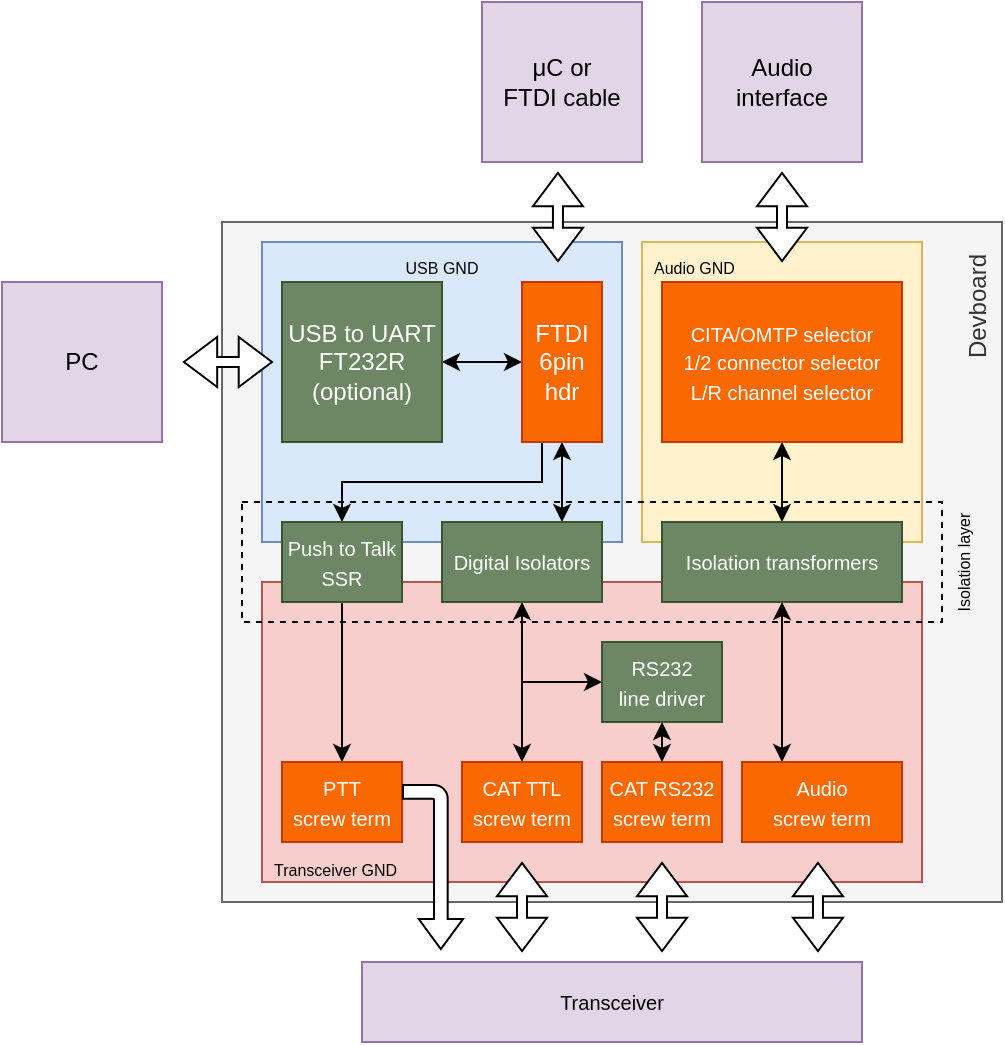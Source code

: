 <mxfile version="13.7.9" type="device"><diagram id="3zo96eq7O0_NG-qM2Muu" name="Page-1"><mxGraphModel dx="517" dy="1484" grid="1" gridSize="10" guides="1" tooltips="1" connect="1" arrows="1" fold="1" page="1" pageScale="1" pageWidth="850" pageHeight="1100" math="0" shadow="0"><root><mxCell id="0"/><mxCell id="1" parent="0"/><mxCell id="Nv4Faxp2YJleNOLSRDPE-48" value="Devboard" style="rounded=0;whiteSpace=wrap;html=1;fillColor=#f5f5f5;align=right;verticalAlign=bottom;strokeColor=#666666;textDirection=ltr;horizontal=0;spacingTop=8;spacingBottom=3;spacingLeft=3;spacingRight=14;fontColor=#333333;" parent="1" vertex="1"><mxGeometry x="170" y="90" width="390" height="340" as="geometry"/></mxCell><mxCell id="Nv4Faxp2YJleNOLSRDPE-28" value="&lt;span style=&quot;font-size: 8px&quot;&gt;Transceiver GND&lt;/span&gt;" style="rounded=0;whiteSpace=wrap;html=1;verticalAlign=bottom;spacing=0;align=left;spacingLeft=6;fillColor=#f8cecc;strokeColor=#b85450;" parent="1" vertex="1"><mxGeometry x="190" y="270" width="330" height="150" as="geometry"/></mxCell><mxCell id="Nv4Faxp2YJleNOLSRDPE-27" value="&lt;font style=&quot;font-size: 8px&quot;&gt;Audio GND&lt;/font&gt;" style="rounded=0;whiteSpace=wrap;html=1;verticalAlign=top;spacing=0;align=left;spacingLeft=6;fillColor=#fff2cc;strokeColor=#d6b656;" parent="1" vertex="1"><mxGeometry x="380" y="100" width="140" height="150" as="geometry"/></mxCell><mxCell id="Nv4Faxp2YJleNOLSRDPE-26" value="&lt;font style=&quot;font-size: 8px&quot;&gt;USB GND&lt;/font&gt;" style="rounded=0;whiteSpace=wrap;html=1;verticalAlign=top;spacing=0;fillColor=#dae8fc;strokeColor=#6c8ebf;" parent="1" vertex="1"><mxGeometry x="190" y="100" width="180" height="150" as="geometry"/></mxCell><mxCell id="Nv4Faxp2YJleNOLSRDPE-8" style="edgeStyle=orthogonalEdgeStyle;rounded=0;orthogonalLoop=1;jettySize=auto;html=1;exitX=1;exitY=0.5;exitDx=0;exitDy=0;entryX=0;entryY=0.5;entryDx=0;entryDy=0;startArrow=classic;startFill=1;" parent="1" source="Nv4Faxp2YJleNOLSRDPE-1" target="Nv4Faxp2YJleNOLSRDPE-7" edge="1"><mxGeometry relative="1" as="geometry"/></mxCell><mxCell id="Nv4Faxp2YJleNOLSRDPE-1" value="USB to UART&lt;br&gt;FT232R&lt;br&gt;(optional)" style="whiteSpace=wrap;html=1;aspect=fixed;fillColor=#6d8764;strokeColor=#3A5431;fontColor=#ffffff;" parent="1" vertex="1"><mxGeometry x="200" y="120" width="80" height="80" as="geometry"/></mxCell><mxCell id="Nv4Faxp2YJleNOLSRDPE-6" value="PC" style="rounded=0;whiteSpace=wrap;html=1;fillColor=#e1d5e7;strokeColor=#9673a6;" parent="1" vertex="1"><mxGeometry x="60" y="120" width="80" height="80" as="geometry"/></mxCell><mxCell id="Nv4Faxp2YJleNOLSRDPE-22" style="edgeStyle=orthogonalEdgeStyle;rounded=0;orthogonalLoop=1;jettySize=auto;html=1;exitX=0.5;exitY=1;exitDx=0;exitDy=0;entryX=0.75;entryY=0;entryDx=0;entryDy=0;startArrow=classic;startFill=1;" parent="1" source="Nv4Faxp2YJleNOLSRDPE-7" target="Nv4Faxp2YJleNOLSRDPE-20" edge="1"><mxGeometry relative="1" as="geometry"/></mxCell><mxCell id="Nv4Faxp2YJleNOLSRDPE-23" style="edgeStyle=orthogonalEdgeStyle;rounded=0;orthogonalLoop=1;jettySize=auto;html=1;exitX=0.25;exitY=1;exitDx=0;exitDy=0;entryX=0.5;entryY=0;entryDx=0;entryDy=0;startArrow=none;startFill=0;" parent="1" source="Nv4Faxp2YJleNOLSRDPE-7" target="Nv4Faxp2YJleNOLSRDPE-18" edge="1"><mxGeometry relative="1" as="geometry"/></mxCell><mxCell id="Nv4Faxp2YJleNOLSRDPE-7" value="FTDI&lt;br&gt;6pin&lt;br&gt;hdr" style="rounded=0;whiteSpace=wrap;html=1;fillColor=#fa6800;strokeColor=#C73500;fontColor=#ffffff;" parent="1" vertex="1"><mxGeometry x="320" y="120" width="40" height="80" as="geometry"/></mxCell><mxCell id="Nv4Faxp2YJleNOLSRDPE-12" value="Audio&lt;br&gt;interface" style="rounded=0;whiteSpace=wrap;html=1;fillColor=#e1d5e7;strokeColor=#9673a6;" parent="1" vertex="1"><mxGeometry x="410" y="-20" width="80" height="80" as="geometry"/></mxCell><mxCell id="Nv4Faxp2YJleNOLSRDPE-14" value="" style="html=1;shadow=0;dashed=0;align=center;verticalAlign=middle;shape=mxgraph.arrows2.twoWayArrow;dy=0.8;dx=16.64;rotation=90;" parent="1" vertex="1"><mxGeometry x="427.98" y="75" width="44.05" height="25" as="geometry"/></mxCell><mxCell id="Nv4Faxp2YJleNOLSRDPE-25" style="edgeStyle=orthogonalEdgeStyle;rounded=0;orthogonalLoop=1;jettySize=auto;html=1;exitX=0.5;exitY=1;exitDx=0;exitDy=0;entryX=0.5;entryY=0;entryDx=0;entryDy=0;startArrow=classic;startFill=1;" parent="1" source="Nv4Faxp2YJleNOLSRDPE-16" edge="1"><mxGeometry relative="1" as="geometry"><mxPoint x="450" y="240" as="targetPoint"/></mxGeometry></mxCell><mxCell id="Nv4Faxp2YJleNOLSRDPE-16" value="&lt;font style=&quot;font-size: 10px&quot;&gt;CITA/OMTP selector&lt;br&gt;1/2 connector selector&lt;br&gt;L/R channel selector&lt;/font&gt;" style="rounded=0;whiteSpace=wrap;html=1;fillColor=#fa6800;strokeColor=#C73500;fontColor=#ffffff;" parent="1" vertex="1"><mxGeometry x="390" y="120" width="120" height="80" as="geometry"/></mxCell><mxCell id="Nv4Faxp2YJleNOLSRDPE-35" style="edgeStyle=orthogonalEdgeStyle;rounded=0;orthogonalLoop=1;jettySize=auto;html=1;exitX=0.5;exitY=1;exitDx=0;exitDy=0;entryX=0.5;entryY=0;entryDx=0;entryDy=0;startArrow=none;startFill=0;" parent="1" source="Nv4Faxp2YJleNOLSRDPE-18" target="Nv4Faxp2YJleNOLSRDPE-32" edge="1"><mxGeometry relative="1" as="geometry"/></mxCell><mxCell id="Nv4Faxp2YJleNOLSRDPE-18" value="&lt;font style=&quot;font-size: 10px&quot;&gt;Push to Talk&lt;br&gt;SSR&lt;/font&gt;" style="rounded=0;whiteSpace=wrap;html=1;fillColor=#6d8764;strokeColor=#3A5431;fontColor=#ffffff;" parent="1" vertex="1"><mxGeometry x="200" y="240" width="60" height="40" as="geometry"/></mxCell><mxCell id="Nv4Faxp2YJleNOLSRDPE-36" style="edgeStyle=orthogonalEdgeStyle;rounded=0;orthogonalLoop=1;jettySize=auto;html=1;exitX=0.5;exitY=1;exitDx=0;exitDy=0;entryX=0.5;entryY=0;entryDx=0;entryDy=0;startArrow=classic;startFill=1;" parent="1" source="Nv4Faxp2YJleNOLSRDPE-20" target="Nv4Faxp2YJleNOLSRDPE-33" edge="1"><mxGeometry relative="1" as="geometry"/></mxCell><mxCell id="Nv4Faxp2YJleNOLSRDPE-20" value="&lt;span style=&quot;font-size: 10px&quot;&gt;Digital Isolators&lt;/span&gt;" style="rounded=0;whiteSpace=wrap;html=1;fillColor=#6d8764;strokeColor=#3A5431;fontColor=#ffffff;" parent="1" vertex="1"><mxGeometry x="280" y="240" width="80" height="40" as="geometry"/></mxCell><mxCell id="Nv4Faxp2YJleNOLSRDPE-45" style="edgeStyle=orthogonalEdgeStyle;rounded=0;orthogonalLoop=1;jettySize=auto;html=1;exitX=0.5;exitY=1;exitDx=0;exitDy=0;entryX=0.25;entryY=0;entryDx=0;entryDy=0;startArrow=classic;startFill=1;" parent="1" source="Nv4Faxp2YJleNOLSRDPE-24" target="Nv4Faxp2YJleNOLSRDPE-41" edge="1"><mxGeometry relative="1" as="geometry"/></mxCell><mxCell id="Nv4Faxp2YJleNOLSRDPE-24" value="&lt;span style=&quot;font-size: 10px&quot;&gt;Isolation transformers&lt;/span&gt;" style="rounded=0;whiteSpace=wrap;html=1;fillColor=#6d8764;strokeColor=#3A5431;fontColor=#ffffff;" parent="1" vertex="1"><mxGeometry x="390" y="240" width="120" height="40" as="geometry"/></mxCell><mxCell id="Nv4Faxp2YJleNOLSRDPE-29" value="" style="rounded=0;whiteSpace=wrap;html=1;align=left;fillColor=none;dashed=1;" parent="1" vertex="1"><mxGeometry x="180" y="230" width="350" height="60" as="geometry"/></mxCell><mxCell id="Nv4Faxp2YJleNOLSRDPE-30" value="&lt;font style=&quot;font-size: 8px&quot;&gt;Isolation layer&lt;/font&gt;" style="text;html=1;strokeColor=none;fillColor=none;align=center;verticalAlign=middle;whiteSpace=wrap;rounded=0;dashed=1;rotation=-90;" parent="1" vertex="1"><mxGeometry x="510" y="250" width="60" height="20" as="geometry"/></mxCell><mxCell id="Nv4Faxp2YJleNOLSRDPE-32" value="&lt;span style=&quot;font-size: 10px&quot;&gt;PTT&lt;br&gt;screw term&lt;br&gt;&lt;/span&gt;" style="rounded=0;whiteSpace=wrap;html=1;fillColor=#fa6800;strokeColor=#C73500;fontColor=#ffffff;" parent="1" vertex="1"><mxGeometry x="200" y="360" width="60" height="40" as="geometry"/></mxCell><mxCell id="Nv4Faxp2YJleNOLSRDPE-33" value="&lt;span style=&quot;font-size: 10px&quot;&gt;CAT TTL&lt;br&gt;screw term&lt;br&gt;&lt;/span&gt;" style="rounded=0;whiteSpace=wrap;html=1;fillColor=#fa6800;strokeColor=#C73500;fontColor=#ffffff;" parent="1" vertex="1"><mxGeometry x="290" y="360" width="60" height="40" as="geometry"/></mxCell><mxCell id="Nv4Faxp2YJleNOLSRDPE-34" value="&lt;span style=&quot;font-size: 10px&quot;&gt;CAT RS232&lt;br&gt;screw term&lt;br&gt;&lt;/span&gt;" style="rounded=0;whiteSpace=wrap;html=1;fillColor=#fa6800;strokeColor=#C73500;fontColor=#ffffff;" parent="1" vertex="1"><mxGeometry x="360" y="360" width="60" height="40" as="geometry"/></mxCell><mxCell id="Nv4Faxp2YJleNOLSRDPE-40" style="edgeStyle=orthogonalEdgeStyle;rounded=0;orthogonalLoop=1;jettySize=auto;html=1;exitX=0.5;exitY=1;exitDx=0;exitDy=0;entryX=0.5;entryY=0;entryDx=0;entryDy=0;startArrow=classic;startFill=1;" parent="1" source="Nv4Faxp2YJleNOLSRDPE-37" target="Nv4Faxp2YJleNOLSRDPE-34" edge="1"><mxGeometry relative="1" as="geometry"/></mxCell><mxCell id="n4V6IPpioycRmciXGwAe-2" style="edgeStyle=orthogonalEdgeStyle;rounded=0;orthogonalLoop=1;jettySize=auto;html=1;exitX=0;exitY=0.5;exitDx=0;exitDy=0;startArrow=classic;startFill=1;endArrow=none;endFill=0;" edge="1" parent="1" source="Nv4Faxp2YJleNOLSRDPE-37"><mxGeometry relative="1" as="geometry"><mxPoint x="320" y="320" as="targetPoint"/></mxGeometry></mxCell><mxCell id="Nv4Faxp2YJleNOLSRDPE-37" value="&lt;span style=&quot;font-size: 10px&quot;&gt;RS232&lt;br&gt;line driver&lt;br&gt;&lt;/span&gt;" style="rounded=0;whiteSpace=wrap;html=1;fillColor=#6d8764;strokeColor=#3A5431;fontColor=#ffffff;" parent="1" vertex="1"><mxGeometry x="360" y="300" width="60" height="40" as="geometry"/></mxCell><mxCell id="Nv4Faxp2YJleNOLSRDPE-41" value="&lt;span style=&quot;font-size: 10px&quot;&gt;Audio&lt;br&gt;screw term&lt;br&gt;&lt;/span&gt;" style="rounded=0;whiteSpace=wrap;html=1;fillColor=#fa6800;strokeColor=#C73500;fontColor=#ffffff;" parent="1" vertex="1"><mxGeometry x="430" y="360" width="80" height="40" as="geometry"/></mxCell><mxCell id="Nv4Faxp2YJleNOLSRDPE-49" value="" style="html=1;shadow=0;dashed=0;align=center;verticalAlign=middle;shape=mxgraph.arrows2.twoWayArrow;dy=0.8;dx=16.64;rotation=90;" parent="1" vertex="1"><mxGeometry x="445.95" y="420" width="44.05" height="25" as="geometry"/></mxCell><mxCell id="Nv4Faxp2YJleNOLSRDPE-50" value="" style="html=1;shadow=0;dashed=0;align=center;verticalAlign=middle;shape=mxgraph.arrows2.twoWayArrow;dy=0.8;dx=16.64;rotation=90;" parent="1" vertex="1"><mxGeometry x="367.98" y="420" width="44.05" height="25" as="geometry"/></mxCell><mxCell id="Nv4Faxp2YJleNOLSRDPE-52" value="&lt;span style=&quot;font-size: 10px&quot;&gt;Transceiver&lt;br&gt;&lt;/span&gt;" style="rounded=0;whiteSpace=wrap;html=1;fillColor=#e1d5e7;strokeColor=#9673a6;" parent="1" vertex="1"><mxGeometry x="240" y="460" width="250" height="40" as="geometry"/></mxCell><mxCell id="Nv4Faxp2YJleNOLSRDPE-54" value="" style="html=1;shadow=0;dashed=0;align=center;verticalAlign=middle;shape=mxgraph.arrows2.twoWayArrow;dy=0.8;dx=16.64;rotation=90;" parent="1" vertex="1"><mxGeometry x="297.98" y="420" width="44.05" height="25" as="geometry"/></mxCell><mxCell id="Nv4Faxp2YJleNOLSRDPE-55" value="" style="html=1;shadow=0;dashed=0;align=center;verticalAlign=middle;shape=mxgraph.arrows2.twoWayArrow;dy=0.8;dx=16.64;rotation=90;" parent="1" vertex="1"><mxGeometry x="315.95" y="75" width="44.05" height="25" as="geometry"/></mxCell><mxCell id="Nv4Faxp2YJleNOLSRDPE-56" value="" style="html=1;shadow=0;dashed=0;align=center;verticalAlign=middle;shape=mxgraph.arrows2.twoWayArrow;dy=0.8;dx=16.64;rotation=0;" parent="1" vertex="1"><mxGeometry x="150.95" y="147.5" width="44.05" height="25" as="geometry"/></mxCell><mxCell id="Nv4Faxp2YJleNOLSRDPE-57" value="&lt;div&gt;μC or&lt;/div&gt;&lt;div&gt;FTDI cable&lt;/div&gt;" style="rounded=0;whiteSpace=wrap;html=1;fillColor=#e1d5e7;strokeColor=#9673a6;" parent="1" vertex="1"><mxGeometry x="300" y="-20" width="80" height="80" as="geometry"/></mxCell><mxCell id="Nv4Faxp2YJleNOLSRDPE-53" value="" style="html=1;shadow=0;dashed=0;align=center;verticalAlign=middle;shape=mxgraph.arrows2.bendArrow;dy=3.42;dx=14.98;notch=0;arrowHead=22.11;rounded=1;rotation=90;" parent="1" vertex="1"><mxGeometry x="234.47" y="397.5" width="82.02" height="30" as="geometry"/></mxCell></root></mxGraphModel></diagram></mxfile>